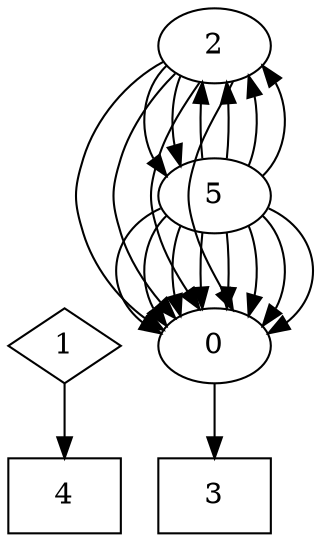 digraph G{subgraph inputs{rank=same;v1 [label="1" shape=diamond]}subgraph outputs{rank=same;v3 [label="3" shape=box]v4 [label="4" shape=box]}v0 [label="0" ]v2 [label="2" ]v5 [label="5" ]v0 -> v3;v1 -> v4;v2 -> v0;v2 -> v0;v2 -> v0;v2 -> v0;v2 -> v5;v2 -> v5;v5 -> v0;v5 -> v0;v5 -> v0;v5 -> v0;v5 -> v0;v5 -> v0;v5 -> v0;v5 -> v0;v5 -> v2;v5 -> v2;v5 -> v2;v5 -> v2;}